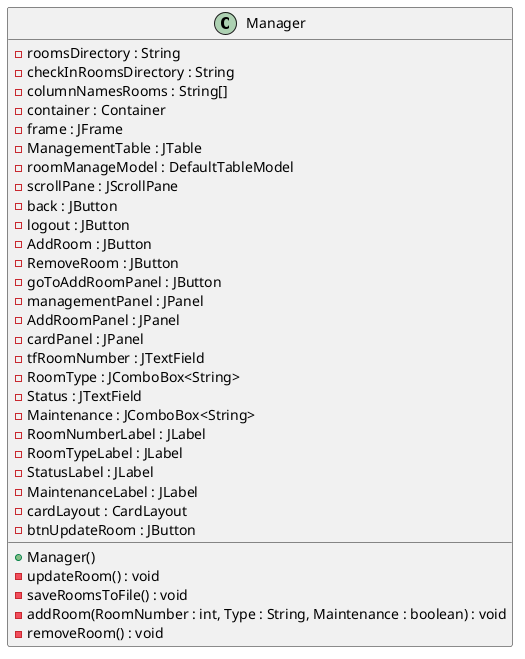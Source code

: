 @startuml
class Manager {
    - roomsDirectory : String
    - checkInRoomsDirectory : String
    - columnNamesRooms : String[]
    - container : Container
    - frame : JFrame
    - ManagementTable : JTable
    - roomManageModel : DefaultTableModel
    - scrollPane : JScrollPane
    - back : JButton
    - logout : JButton
    - AddRoom : JButton
    - RemoveRoom : JButton
    - goToAddRoomPanel : JButton
    - managementPanel : JPanel
    - AddRoomPanel : JPanel
    - cardPanel : JPanel
    - tfRoomNumber : JTextField
    - RoomType : JComboBox<String>
    - Status : JTextField
    - Maintenance : JComboBox<String>
    - RoomNumberLabel : JLabel
    - RoomTypeLabel : JLabel
    - StatusLabel : JLabel
    - MaintenanceLabel : JLabel
    - cardLayout : CardLayout
    - btnUpdateRoom : JButton

    + Manager()
    - updateRoom() : void
    - saveRoomsToFile() : void
    - addRoom(RoomNumber : int, Type : String, Maintenance : boolean) : void
    - removeRoom() : void
}
@enduml